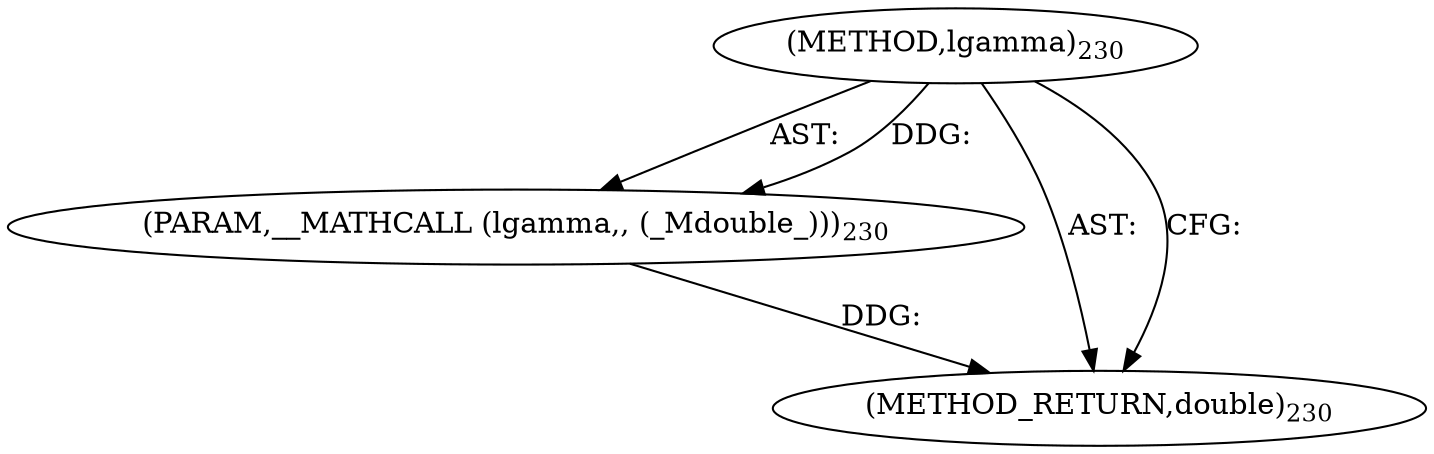 digraph "lgamma" {  
"20595" [label = <(METHOD,lgamma)<SUB>230</SUB>> ]
"20596" [label = <(PARAM,__MATHCALL (lgamma,, (_Mdouble_)))<SUB>230</SUB>> ]
"20597" [label = <(METHOD_RETURN,double)<SUB>230</SUB>> ]
  "20595" -> "20596"  [ label = "AST: "] 
  "20595" -> "20597"  [ label = "AST: "] 
  "20595" -> "20597"  [ label = "CFG: "] 
  "20596" -> "20597"  [ label = "DDG: "] 
  "20595" -> "20596"  [ label = "DDG: "] 
}
